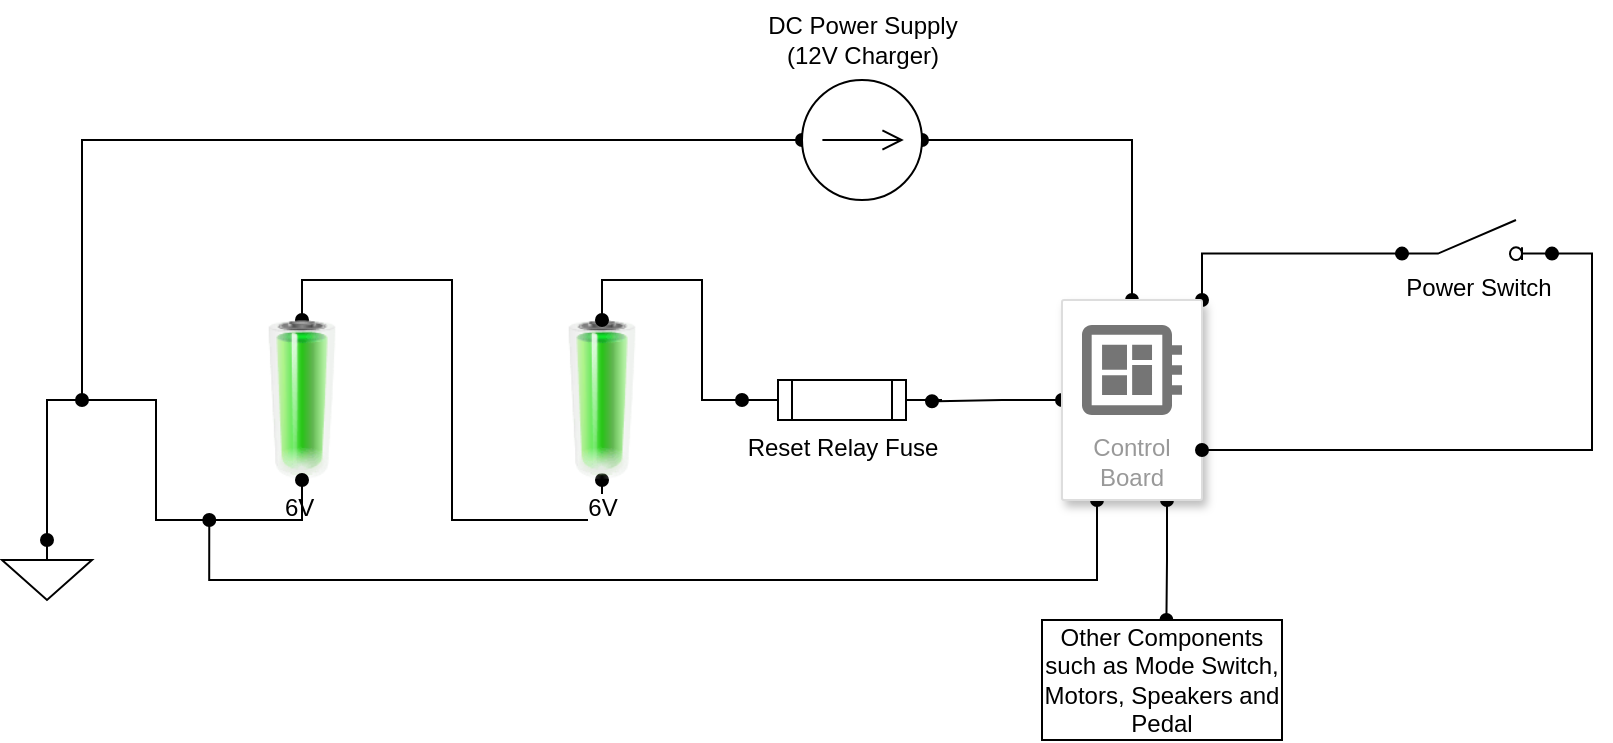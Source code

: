 <mxfile version="26.2.8">
  <diagram name="Page-1" id="7e0a89b8-554c-2b80-1dc8-d5c74ca68de4">
    <mxGraphModel dx="824" dy="490" grid="1" gridSize="10" guides="1" tooltips="1" connect="1" arrows="1" fold="1" page="1" pageScale="1" pageWidth="1100" pageHeight="850" background="none" math="0" shadow="0">
      <root>
        <mxCell id="0" />
        <mxCell id="1" parent="0" />
        <mxCell id="W79n-Oxr2ZgM0roB26U3-4" style="edgeStyle=orthogonalEdgeStyle;rounded=0;orthogonalLoop=1;jettySize=auto;html=1;entryX=0.5;entryY=1;entryDx=0;entryDy=0;exitX=0.5;exitY=0;exitDx=0;exitDy=0;strokeColor=none;endArrow=oval;endFill=1;" edge="1" parent="1" source="W79n-Oxr2ZgM0roB26U3-1" target="W79n-Oxr2ZgM0roB26U3-2">
          <mxGeometry relative="1" as="geometry" />
        </mxCell>
        <mxCell id="W79n-Oxr2ZgM0roB26U3-6" style="edgeStyle=orthogonalEdgeStyle;rounded=0;orthogonalLoop=1;jettySize=auto;html=1;entryX=0.5;entryY=1;entryDx=0;entryDy=0;exitX=0.5;exitY=0;exitDx=0;exitDy=0;endArrow=oval;endFill=1;startArrow=oval;startFill=1;" edge="1" parent="1" source="W79n-Oxr2ZgM0roB26U3-1" target="W79n-Oxr2ZgM0roB26U3-2">
          <mxGeometry relative="1" as="geometry">
            <mxPoint x="320" y="360" as="sourcePoint" />
          </mxGeometry>
        </mxCell>
        <mxCell id="W79n-Oxr2ZgM0roB26U3-1" value="6V&amp;nbsp;" style="image;html=1;image=img/lib/clip_art/general/Battery_100_128x128.png" vertex="1" parent="1">
          <mxGeometry x="280" y="370" width="80" height="80" as="geometry" />
        </mxCell>
        <mxCell id="W79n-Oxr2ZgM0roB26U3-2" value="6V" style="image;html=1;image=img/lib/clip_art/general/Battery_100_128x128.png" vertex="1" parent="1">
          <mxGeometry x="430" y="370" width="80" height="80" as="geometry" />
        </mxCell>
        <mxCell id="W79n-Oxr2ZgM0roB26U3-11" style="edgeStyle=orthogonalEdgeStyle;rounded=0;orthogonalLoop=1;jettySize=auto;html=1;endArrow=oval;endFill=1;startArrow=oval;startFill=1;exitX=0.5;exitY=0;exitDx=0;exitDy=0;exitPerimeter=0;" edge="1" parent="1" source="W79n-Oxr2ZgM0roB26U3-5">
          <mxGeometry relative="1" as="geometry">
            <mxPoint x="210" y="410" as="targetPoint" />
            <Array as="points">
              <mxPoint x="570" y="280" />
              <mxPoint x="210" y="280" />
            </Array>
          </mxGeometry>
        </mxCell>
        <mxCell id="W79n-Oxr2ZgM0roB26U3-17" style="edgeStyle=orthogonalEdgeStyle;rounded=0;orthogonalLoop=1;jettySize=auto;html=1;entryX=0.5;entryY=0;entryDx=0;entryDy=0;exitX=0.5;exitY=1;exitDx=0;exitDy=0;exitPerimeter=0;endArrow=oval;endFill=1;startArrow=oval;startFill=1;" edge="1" parent="1" source="W79n-Oxr2ZgM0roB26U3-5" target="W79n-Oxr2ZgM0roB26U3-12">
          <mxGeometry relative="1" as="geometry" />
        </mxCell>
        <mxCell id="W79n-Oxr2ZgM0roB26U3-5" value="" style="pointerEvents=1;verticalLabelPosition=bottom;shadow=0;dashed=0;align=center;html=1;verticalAlign=top;shape=mxgraph.electrical.signal_sources.source;aspect=fixed;points=[[0.5,0,0],[1,0.5,0],[0.5,1,0],[0,0.5,0]];elSignalType=dc2;direction=north;" vertex="1" parent="1">
          <mxGeometry x="570" y="250" width="60" height="60" as="geometry" />
        </mxCell>
        <mxCell id="W79n-Oxr2ZgM0roB26U3-9" value="" style="pointerEvents=1;verticalLabelPosition=bottom;shadow=0;dashed=0;align=center;html=1;verticalAlign=top;shape=mxgraph.electrical.signal_sources.signal_ground;" vertex="1" parent="1">
          <mxGeometry x="170" y="480" width="45" height="30" as="geometry" />
        </mxCell>
        <mxCell id="W79n-Oxr2ZgM0roB26U3-10" style="edgeStyle=orthogonalEdgeStyle;rounded=0;orthogonalLoop=1;jettySize=auto;html=1;entryX=0.5;entryY=0;entryDx=0;entryDy=0;entryPerimeter=0;exitX=0.5;exitY=1;exitDx=0;exitDy=0;endArrow=oval;endFill=1;startArrow=oval;startFill=1;" edge="1" parent="1" source="W79n-Oxr2ZgM0roB26U3-1" target="W79n-Oxr2ZgM0roB26U3-9">
          <mxGeometry relative="1" as="geometry">
            <Array as="points">
              <mxPoint x="320" y="470" />
              <mxPoint x="247" y="470" />
              <mxPoint x="247" y="410" />
              <mxPoint x="193" y="410" />
            </Array>
          </mxGeometry>
        </mxCell>
        <mxCell id="W79n-Oxr2ZgM0roB26U3-14" style="edgeStyle=orthogonalEdgeStyle;rounded=0;orthogonalLoop=1;jettySize=auto;html=1;endArrow=oval;endFill=1;startArrow=oval;startFill=1;entryX=0.95;entryY=0.531;entryDx=0;entryDy=0;entryPerimeter=0;" edge="1" parent="1" source="W79n-Oxr2ZgM0roB26U3-12" target="W79n-Oxr2ZgM0roB26U3-15">
          <mxGeometry relative="1" as="geometry">
            <mxPoint x="550" y="410" as="targetPoint" />
          </mxGeometry>
        </mxCell>
        <mxCell id="W79n-Oxr2ZgM0roB26U3-21" style="edgeStyle=orthogonalEdgeStyle;rounded=0;orthogonalLoop=1;jettySize=auto;html=1;exitX=1;exitY=0;exitDx=0;exitDy=0;startArrow=oval;startFill=1;endArrow=oval;endFill=1;entryX=0;entryY=0.84;entryDx=0;entryDy=0;" edge="1" parent="1" source="W79n-Oxr2ZgM0roB26U3-12" target="W79n-Oxr2ZgM0roB26U3-20">
          <mxGeometry relative="1" as="geometry">
            <Array as="points">
              <mxPoint x="770" y="337" />
            </Array>
          </mxGeometry>
        </mxCell>
        <mxCell id="W79n-Oxr2ZgM0roB26U3-23" style="edgeStyle=orthogonalEdgeStyle;rounded=0;orthogonalLoop=1;jettySize=auto;html=1;exitX=0.75;exitY=1;exitDx=0;exitDy=0;endArrow=oval;endFill=1;startArrow=oval;startFill=1;" edge="1" parent="1" source="W79n-Oxr2ZgM0roB26U3-12">
          <mxGeometry relative="1" as="geometry">
            <mxPoint x="752.207" y="520" as="targetPoint" />
          </mxGeometry>
        </mxCell>
        <mxCell id="W79n-Oxr2ZgM0roB26U3-24" style="edgeStyle=orthogonalEdgeStyle;rounded=0;orthogonalLoop=1;jettySize=auto;html=1;exitX=0.25;exitY=1;exitDx=0;exitDy=0;endArrow=oval;endFill=1;startArrow=oval;startFill=1;" edge="1" parent="1" source="W79n-Oxr2ZgM0roB26U3-12">
          <mxGeometry relative="1" as="geometry">
            <mxPoint x="273.636" y="470" as="targetPoint" />
            <Array as="points">
              <mxPoint x="717" y="500" />
              <mxPoint x="274" y="500" />
            </Array>
          </mxGeometry>
        </mxCell>
        <mxCell id="W79n-Oxr2ZgM0roB26U3-12" value="Control Board" style="strokeColor=#dddddd;shadow=1;strokeWidth=1;rounded=1;absoluteArcSize=1;arcSize=2;labelPosition=center;verticalLabelPosition=middle;align=center;verticalAlign=bottom;spacingLeft=0;fontColor=#999999;fontSize=12;whiteSpace=wrap;spacingBottom=2;html=1;" vertex="1" parent="1">
          <mxGeometry x="700" y="360" width="70" height="100" as="geometry" />
        </mxCell>
        <mxCell id="W79n-Oxr2ZgM0roB26U3-13" value="" style="sketch=0;dashed=0;connectable=0;html=1;fillColor=#757575;strokeColor=none;shape=mxgraph.gcp2.circuit_board;part=1;" vertex="1" parent="W79n-Oxr2ZgM0roB26U3-12">
          <mxGeometry x="0.5" width="50" height="45" relative="1" as="geometry">
            <mxPoint x="-25" y="12.5" as="offset" />
          </mxGeometry>
        </mxCell>
        <mxCell id="W79n-Oxr2ZgM0roB26U3-16" style="edgeStyle=orthogonalEdgeStyle;rounded=0;orthogonalLoop=1;jettySize=auto;html=1;entryX=0.5;entryY=0;entryDx=0;entryDy=0;endArrow=oval;endFill=1;startArrow=oval;startFill=1;" edge="1" parent="1" source="W79n-Oxr2ZgM0roB26U3-15" target="W79n-Oxr2ZgM0roB26U3-2">
          <mxGeometry relative="1" as="geometry" />
        </mxCell>
        <mxCell id="W79n-Oxr2ZgM0roB26U3-15" value="Reset Relay Fuse" style="pointerEvents=1;verticalLabelPosition=bottom;shadow=0;dashed=0;align=center;html=1;verticalAlign=top;shape=mxgraph.electrical.miscellaneous.fuse_1;" vertex="1" parent="1">
          <mxGeometry x="540" y="400" width="100" height="20" as="geometry" />
        </mxCell>
        <mxCell id="W79n-Oxr2ZgM0roB26U3-22" style="edgeStyle=orthogonalEdgeStyle;rounded=0;orthogonalLoop=1;jettySize=auto;html=1;exitX=1;exitY=0.84;exitDx=0;exitDy=0;entryX=1;entryY=0.75;entryDx=0;entryDy=0;endArrow=oval;endFill=1;startArrow=oval;startFill=1;" edge="1" parent="1" source="W79n-Oxr2ZgM0roB26U3-20" target="W79n-Oxr2ZgM0roB26U3-12">
          <mxGeometry relative="1" as="geometry" />
        </mxCell>
        <mxCell id="W79n-Oxr2ZgM0roB26U3-20" value="Power Switch" style="html=1;shape=mxgraph.electrical.electro-mechanical.switchDisconnector;aspect=fixed;elSwitchState=off;labelPosition=center;verticalLabelPosition=bottom;align=center;verticalAlign=top;" vertex="1" parent="1">
          <mxGeometry x="870" y="320" width="75" height="20" as="geometry" />
        </mxCell>
        <mxCell id="W79n-Oxr2ZgM0roB26U3-25" value="Other Components such as Mode Switch, Motors, Speakers and Pedal" style="rounded=0;whiteSpace=wrap;html=1;" vertex="1" parent="1">
          <mxGeometry x="690" y="520" width="120" height="60" as="geometry" />
        </mxCell>
        <mxCell id="W79n-Oxr2ZgM0roB26U3-26" value="DC Power Supply&lt;div&gt;(12V Charger)&lt;/div&gt;" style="text;html=1;align=center;verticalAlign=middle;resizable=0;points=[];autosize=1;strokeColor=none;fillColor=none;" vertex="1" parent="1">
          <mxGeometry x="540" y="210" width="120" height="40" as="geometry" />
        </mxCell>
      </root>
    </mxGraphModel>
  </diagram>
</mxfile>
